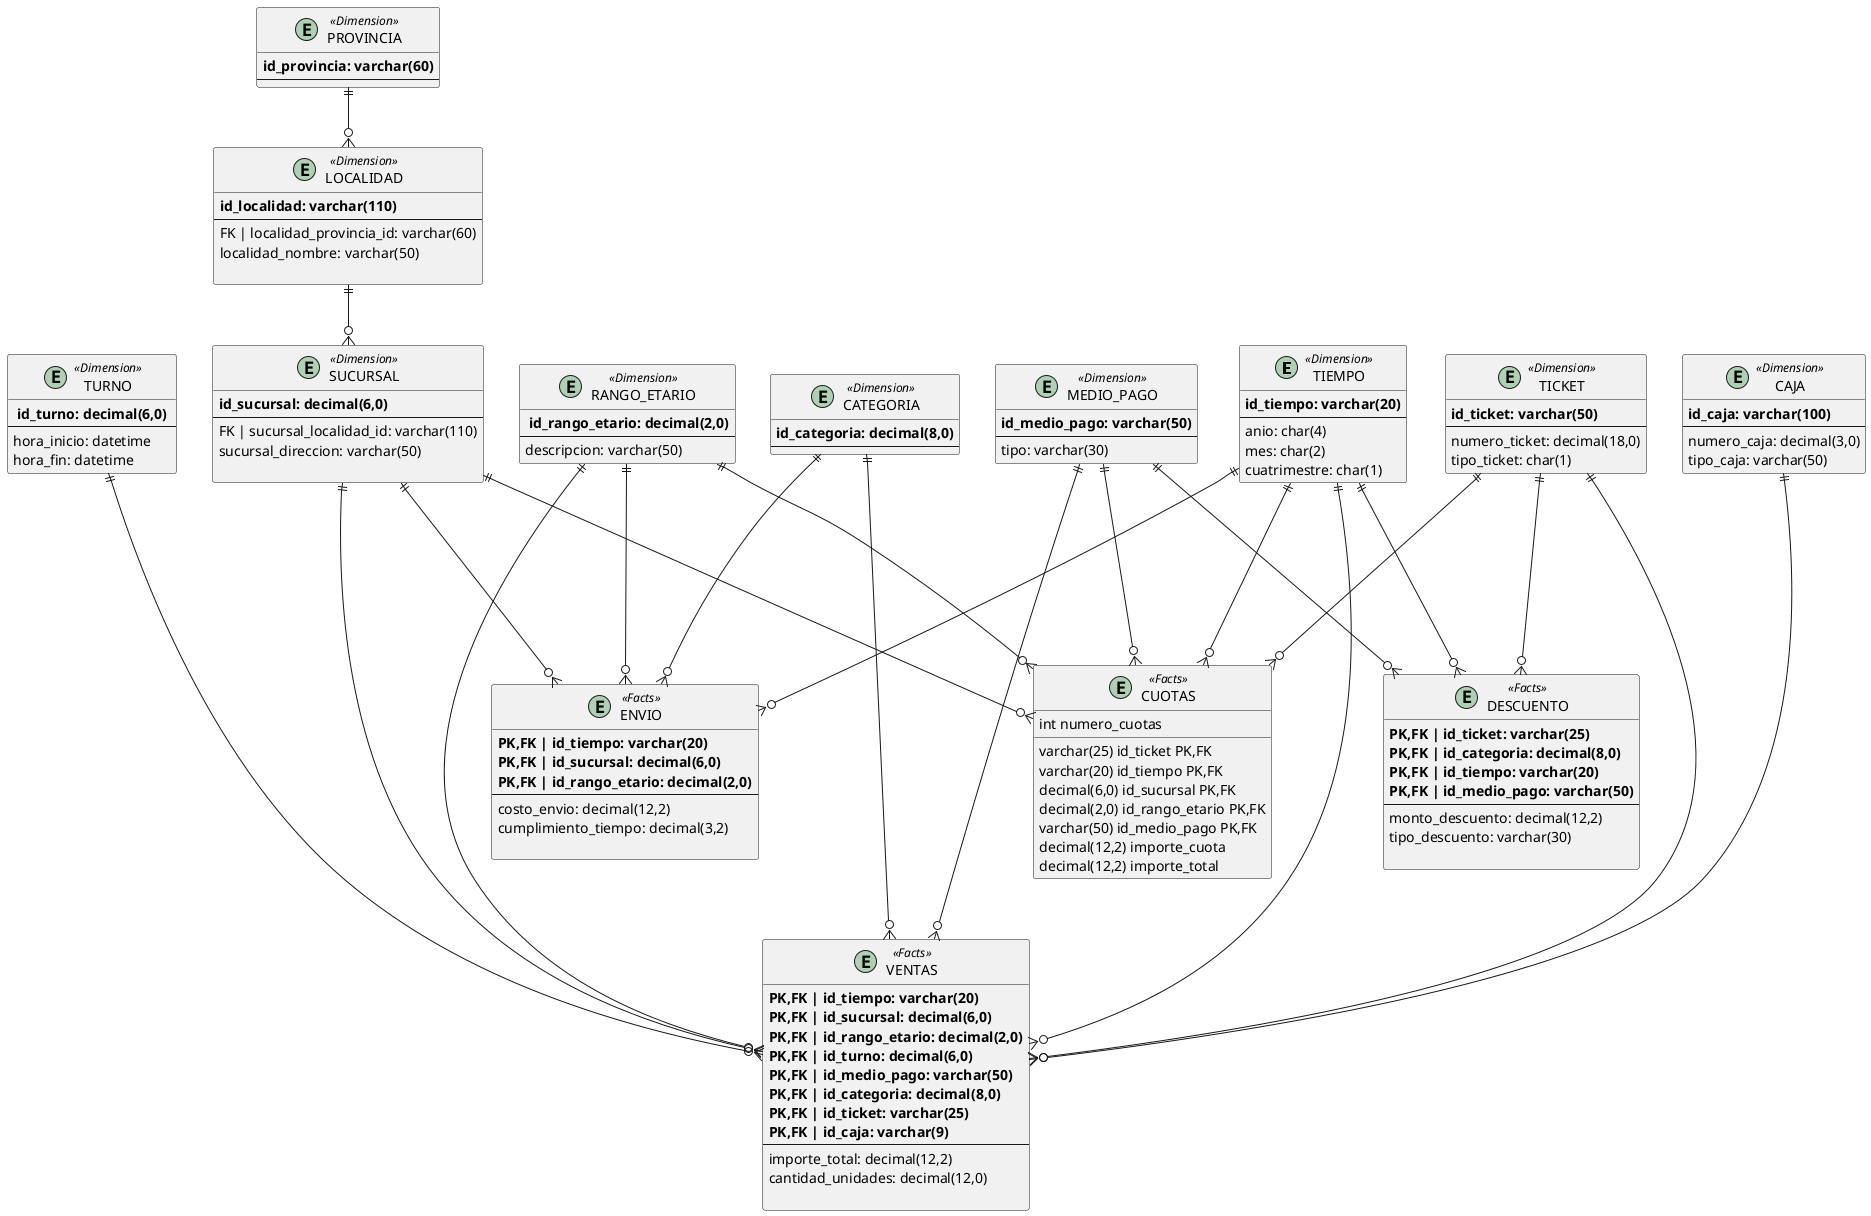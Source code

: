 @startuml
entity TIEMPO <<Dimension>>{
        **id_tiempo: varchar(20)**
        --
        anio: char(4)
        mes: char(2)
        cuatrimestre: char(1)
    }
entity PROVINCIA <<Dimension>>{
        **id_provincia: varchar(60)**
        --
    }
entity LOCALIDAD <<Dimension>>{
        **id_localidad: varchar(110) **
        --
        FK | localidad_provincia_id: varchar(60)
        localidad_nombre: varchar(50)

    }
entity SUCURSAL <<Dimension>>{
        **id_sucursal: decimal(6,0)**
        --
        FK | sucursal_localidad_id: varchar(110)
        sucursal_direccion: varchar(50)

    }
entity RANGO_ETARIO <<Dimension>>{
        ** id_rango_etario: decimal(2,0)**
        --
        descripcion: varchar(50)
    }
entity TURNO <<Dimension>>{
        ** id_turno: decimal(6,0) **
        --
        hora_inicio: datetime
        hora_fin: datetime
    }
entity MEDIO_PAGO <<Dimension>> {
        **id_medio_pago: varchar(50)**
        --
        tipo: varchar(30)
    }

entity CATEGORIA <<Dimension>> {
        **id_categoria: decimal(8,0)**
        --
    }

entity TICKET <<Dimension>> {
        **id_ticket: varchar(50)**
        --
        numero_ticket: decimal(18,0)
        tipo_ticket: char(1)
    }
entity CAJA <<Dimension>> {
        **id_caja: varchar(100)**
        --
        numero_caja: decimal(3,0)
        tipo_caja: varchar(50)
}
entity VENTAS <<Facts>>{
        **PK,FK | id_tiempo: varchar(20)**
        **PK,FK | id_sucursal: decimal(6,0)**
        **PK,FK | id_rango_etario: decimal(2,0)**
        **PK,FK | id_turno: decimal(6,0)**
        **PK,FK | id_medio_pago: varchar(50)**
        **PK,FK | id_categoria: decimal(8,0)**
        **PK,FK | id_ticket: varchar(25)**
        **PK,FK | id_caja: varchar(9)**
        --
        importe_total: decimal(12,2)
        cantidad_unidades: decimal(12,0)

    }
entity DESCUENTO <<Facts>>{
        **PK,FK | id_ticket: varchar(25)**
        **PK,FK | id_categoria: decimal(8,0)**
        **PK,FK | id_tiempo: varchar(20)**
        **PK,FK | id_medio_pago: varchar(50)**
        --
        monto_descuento: decimal(12,2)
        tipo_descuento: varchar(30)

    }
entity ENVIO <<Facts>>{
        **PK,FK | id_tiempo: varchar(20)**
        **PK,FK | id_sucursal: decimal(6,0)**
        **PK,FK | id_rango_etario: decimal(2,0)**
        --
        costo_envio: decimal(12,2)
        cumplimiento_tiempo: decimal(3,2)

    }
entity CUOTAS <<Facts>>{
        varchar(25) id_ticket PK,FK
        varchar(20) id_tiempo PK,FK
        decimal(6,0) id_sucursal PK,FK
        decimal(2,0) id_rango_etario PK,FK
        varchar(50) id_medio_pago PK,FK
        int numero_cuotas
        decimal(12,2) importe_cuota
        decimal(12,2) importe_total
    }

RANGO_ETARIO ||----o{ VENTAS
TIEMPO ||-----o{ VENTAS
SUCURSAL ||-----o{ VENTAS
TURNO ||-----o{ VENTAS
MEDIO_PAGO ||-----o{ VENTAS
CATEGORIA ||-----o{ VENTAS
TICKET ||----o{ VENTAS
CAJA ||-----o{ VENTAS

CATEGORIA ||---o{ ENVIO
TIEMPO ||----o{ ENVIO
SUCURSAL ||---o{ ENVIO
RANGO_ETARIO ||----o{ ENVIO

PROVINCIA ||--o{ LOCALIDAD
LOCALIDAD ||--o{ SUCURSAL

TIEMPO ||----o{ DESCUENTO
TICKET ||----o{ DESCUENTO
MEDIO_PAGO ||----o{ DESCUENTO

TICKET ||----o{ CUOTAS
TIEMPO ||----o{ CUOTAS
SUCURSAL ||----o{ CUOTAS
RANGO_ETARIO ||----o{ CUOTAS
MEDIO_PAGO||----o{ CUOTAS

@enduml